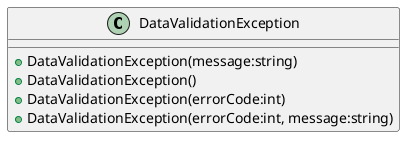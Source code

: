 @startuml
class DataValidationException {
    + DataValidationException(message:string)
    + DataValidationException()
    + DataValidationException(errorCode:int)
    + DataValidationException(errorCode:int, message:string)
}
@enduml
